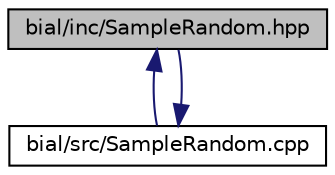 digraph "bial/inc/SampleRandom.hpp"
{
  edge [fontname="Helvetica",fontsize="10",labelfontname="Helvetica",labelfontsize="10"];
  node [fontname="Helvetica",fontsize="10",shape=record];
  Node1 [label="bial/inc/SampleRandom.hpp",height=0.2,width=0.4,color="black", fillcolor="grey75", style="filled", fontcolor="black"];
  Node1 -> Node2 [dir="back",color="midnightblue",fontsize="10",style="solid",fontname="Helvetica"];
  Node2 [label="bial/src/SampleRandom.cpp",height=0.2,width=0.4,color="black", fillcolor="white", style="filled",URL="$_sample_random_8cpp.html"];
  Node2 -> Node1 [dir="back",color="midnightblue",fontsize="10",style="solid",fontname="Helvetica"];
}
